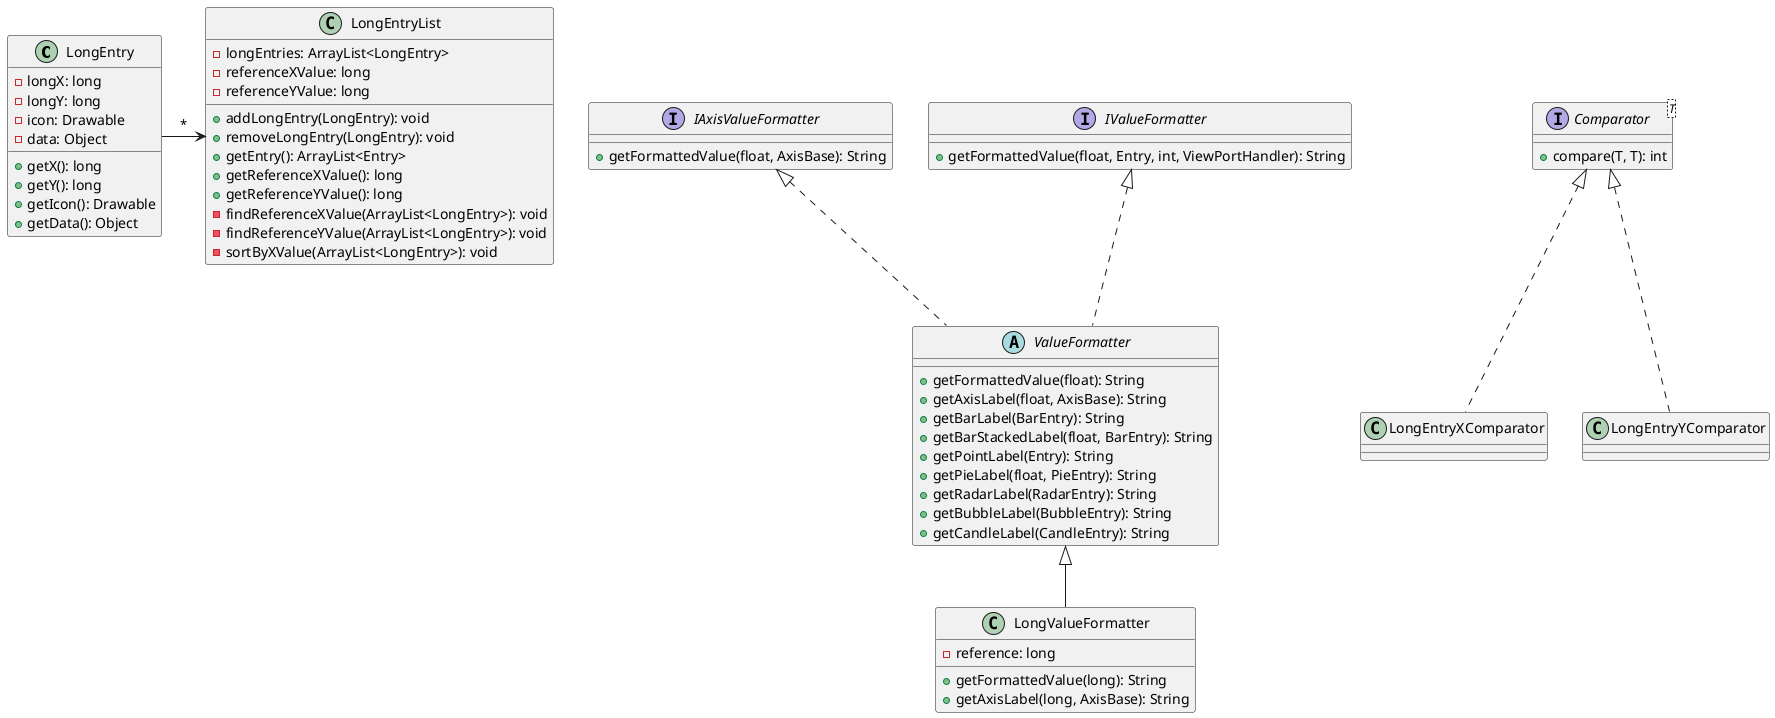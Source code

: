 @startuml
'https://plantuml.com/class-diagram

class LongEntry {
    - longX: long
    - longY: long
    - icon: Drawable
    - data: Object

    + getX(): long
    + getY(): long
    + getIcon(): Drawable
    + getData(): Object
}

class LongEntryList {
    - longEntries: ArrayList<LongEntry>
    - referenceXValue: long
    - referenceYValue: long

    + addLongEntry(LongEntry): void
    + removeLongEntry(LongEntry): void
    + getEntry(): ArrayList<Entry>
    + getReferenceXValue(): long
    + getReferenceYValue(): long
    - findReferenceXValue(ArrayList<LongEntry>): void
    - findReferenceYValue(ArrayList<LongEntry>): void
    - sortByXValue(ArrayList<LongEntry>): void
}

class LongValueFormatter {
    - reference: long
    + getFormattedValue(long): String
    + getAxisLabel(long, AxisBase): String
}

interface IAxisValueFormatter {
    + getFormattedValue(float, AxisBase): String
}

interface IValueFormatter {
    + getFormattedValue(float, Entry, int, ViewPortHandler): String
}

interface Comparator<T> {
    + compare(T, T): int
}

class LongEntryXComparator
class LongEntryYComparator

abstract class ValueFormatter {
    + getFormattedValue(float): String
    + getAxisLabel(float, AxisBase): String
    + getBarLabel(BarEntry): String
    + getBarStackedLabel(float, BarEntry): String
    + getPointLabel(Entry): String
    + getPieLabel(float, PieEntry): String
    + getRadarLabel(RadarEntry): String
    + getBubbleLabel(BubbleEntry): String
    + getCandleLabel(CandleEntry): String
}

IAxisValueFormatter <|.. ValueFormatter
IValueFormatter <|.. ValueFormatter
ValueFormatter <|-- LongValueFormatter

Comparator <|.. LongEntryXComparator
Comparator <|.. LongEntryYComparator

LongEntry -> LongEntryList : "*"

@enduml